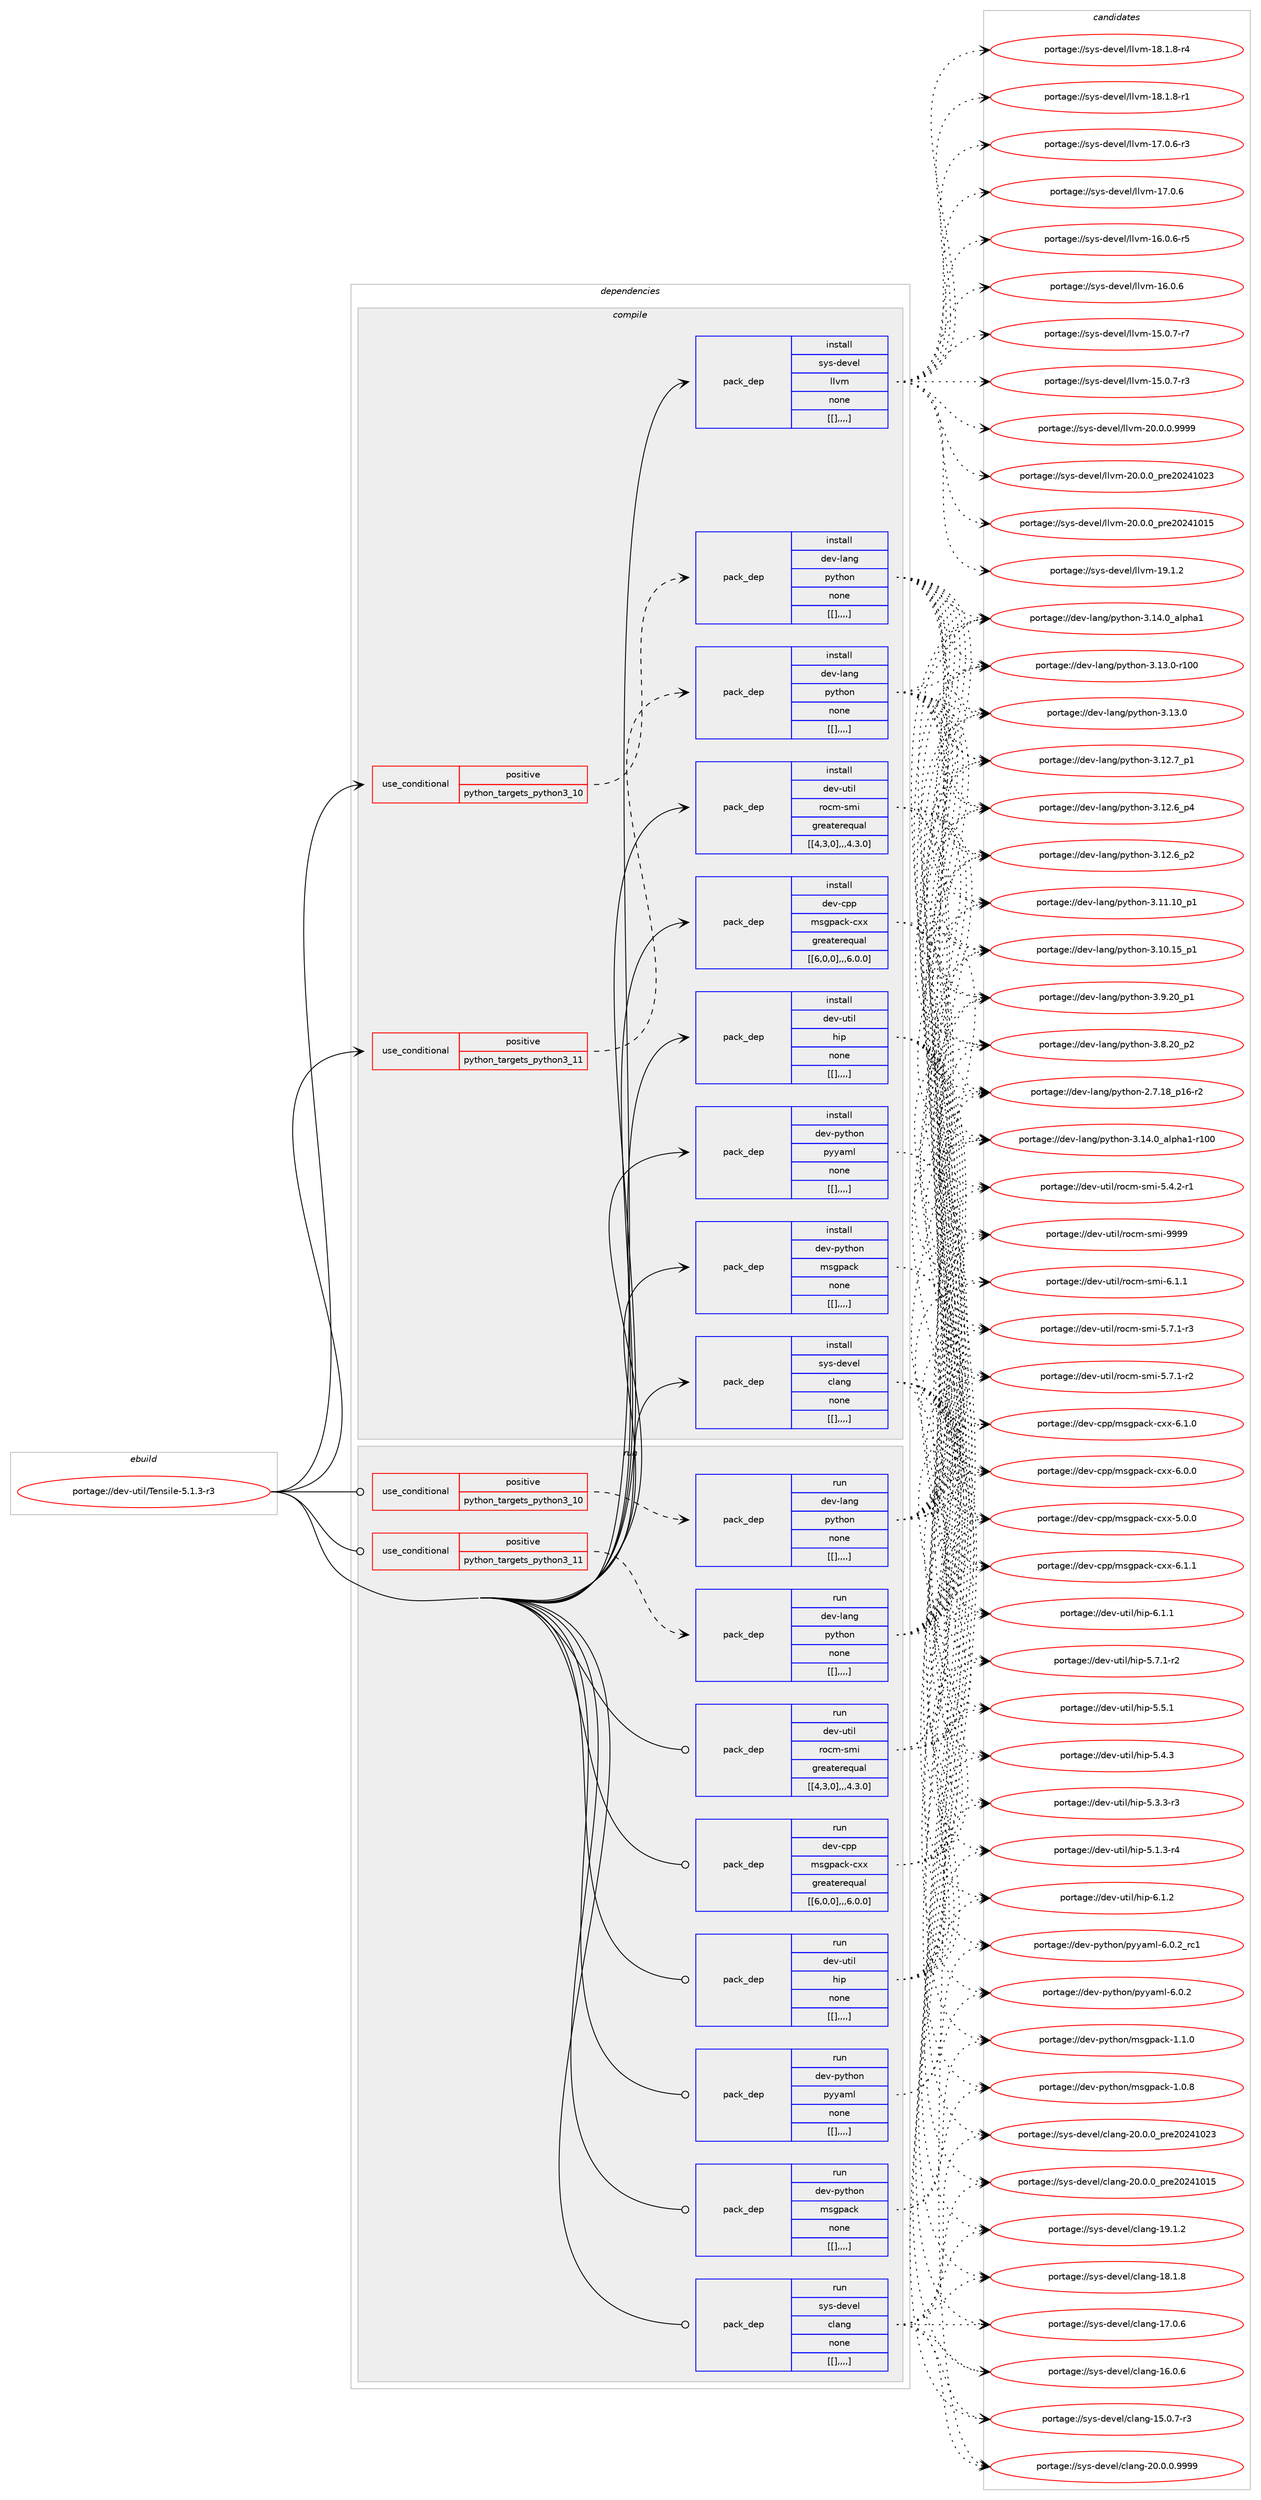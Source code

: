 digraph prolog {

# *************
# Graph options
# *************

newrank=true;
concentrate=true;
compound=true;
graph [rankdir=LR,fontname=Helvetica,fontsize=10,ranksep=1.5];#, ranksep=2.5, nodesep=0.2];
edge  [arrowhead=vee];
node  [fontname=Helvetica,fontsize=10];

# **********
# The ebuild
# **********

subgraph cluster_leftcol {
color=gray;
label=<<i>ebuild</i>>;
id [label="portage://dev-util/Tensile-5.1.3-r3", color=red, width=4, href="../dev-util/Tensile-5.1.3-r3.svg"];
}

# ****************
# The dependencies
# ****************

subgraph cluster_midcol {
color=gray;
label=<<i>dependencies</i>>;
subgraph cluster_compile {
fillcolor="#eeeeee";
style=filled;
label=<<i>compile</i>>;
subgraph cond64000 {
dependency222817 [label=<<TABLE BORDER="0" CELLBORDER="1" CELLSPACING="0" CELLPADDING="4"><TR><TD ROWSPAN="3" CELLPADDING="10">use_conditional</TD></TR><TR><TD>positive</TD></TR><TR><TD>python_targets_python3_10</TD></TR></TABLE>>, shape=none, color=red];
subgraph pack157314 {
dependency222820 [label=<<TABLE BORDER="0" CELLBORDER="1" CELLSPACING="0" CELLPADDING="4" WIDTH="220"><TR><TD ROWSPAN="6" CELLPADDING="30">pack_dep</TD></TR><TR><TD WIDTH="110">install</TD></TR><TR><TD>dev-lang</TD></TR><TR><TD>python</TD></TR><TR><TD>none</TD></TR><TR><TD>[[],,,,]</TD></TR></TABLE>>, shape=none, color=blue];
}
dependency222817:e -> dependency222820:w [weight=20,style="dashed",arrowhead="vee"];
}
id:e -> dependency222817:w [weight=20,style="solid",arrowhead="vee"];
subgraph cond64002 {
dependency222824 [label=<<TABLE BORDER="0" CELLBORDER="1" CELLSPACING="0" CELLPADDING="4"><TR><TD ROWSPAN="3" CELLPADDING="10">use_conditional</TD></TR><TR><TD>positive</TD></TR><TR><TD>python_targets_python3_11</TD></TR></TABLE>>, shape=none, color=red];
subgraph pack157319 {
dependency222827 [label=<<TABLE BORDER="0" CELLBORDER="1" CELLSPACING="0" CELLPADDING="4" WIDTH="220"><TR><TD ROWSPAN="6" CELLPADDING="30">pack_dep</TD></TR><TR><TD WIDTH="110">install</TD></TR><TR><TD>dev-lang</TD></TR><TR><TD>python</TD></TR><TR><TD>none</TD></TR><TR><TD>[[],,,,]</TD></TR></TABLE>>, shape=none, color=blue];
}
dependency222824:e -> dependency222827:w [weight=20,style="dashed",arrowhead="vee"];
}
id:e -> dependency222824:w [weight=20,style="solid",arrowhead="vee"];
subgraph pack157324 {
dependency222831 [label=<<TABLE BORDER="0" CELLBORDER="1" CELLSPACING="0" CELLPADDING="4" WIDTH="220"><TR><TD ROWSPAN="6" CELLPADDING="30">pack_dep</TD></TR><TR><TD WIDTH="110">install</TD></TR><TR><TD>dev-cpp</TD></TR><TR><TD>msgpack-cxx</TD></TR><TR><TD>greaterequal</TD></TR><TR><TD>[[6,0,0],,,6.0.0]</TD></TR></TABLE>>, shape=none, color=blue];
}
id:e -> dependency222831:w [weight=20,style="solid",arrowhead="vee"];
subgraph pack157326 {
dependency222835 [label=<<TABLE BORDER="0" CELLBORDER="1" CELLSPACING="0" CELLPADDING="4" WIDTH="220"><TR><TD ROWSPAN="6" CELLPADDING="30">pack_dep</TD></TR><TR><TD WIDTH="110">install</TD></TR><TR><TD>dev-python</TD></TR><TR><TD>msgpack</TD></TR><TR><TD>none</TD></TR><TR><TD>[[],,,,]</TD></TR></TABLE>>, shape=none, color=blue];
}
id:e -> dependency222835:w [weight=20,style="solid",arrowhead="vee"];
subgraph pack157330 {
dependency222839 [label=<<TABLE BORDER="0" CELLBORDER="1" CELLSPACING="0" CELLPADDING="4" WIDTH="220"><TR><TD ROWSPAN="6" CELLPADDING="30">pack_dep</TD></TR><TR><TD WIDTH="110">install</TD></TR><TR><TD>dev-python</TD></TR><TR><TD>pyyaml</TD></TR><TR><TD>none</TD></TR><TR><TD>[[],,,,]</TD></TR></TABLE>>, shape=none, color=blue];
}
id:e -> dependency222839:w [weight=20,style="solid",arrowhead="vee"];
subgraph pack157336 {
dependency222847 [label=<<TABLE BORDER="0" CELLBORDER="1" CELLSPACING="0" CELLPADDING="4" WIDTH="220"><TR><TD ROWSPAN="6" CELLPADDING="30">pack_dep</TD></TR><TR><TD WIDTH="110">install</TD></TR><TR><TD>dev-util</TD></TR><TR><TD>hip</TD></TR><TR><TD>none</TD></TR><TR><TD>[[],,,,]</TD></TR></TABLE>>, shape=none, color=blue];
}
id:e -> dependency222847:w [weight=20,style="solid",arrowhead="vee"];
subgraph pack157340 {
dependency222853 [label=<<TABLE BORDER="0" CELLBORDER="1" CELLSPACING="0" CELLPADDING="4" WIDTH="220"><TR><TD ROWSPAN="6" CELLPADDING="30">pack_dep</TD></TR><TR><TD WIDTH="110">install</TD></TR><TR><TD>dev-util</TD></TR><TR><TD>rocm-smi</TD></TR><TR><TD>greaterequal</TD></TR><TR><TD>[[4,3,0],,,4.3.0]</TD></TR></TABLE>>, shape=none, color=blue];
}
id:e -> dependency222853:w [weight=20,style="solid",arrowhead="vee"];
subgraph pack157345 {
dependency222860 [label=<<TABLE BORDER="0" CELLBORDER="1" CELLSPACING="0" CELLPADDING="4" WIDTH="220"><TR><TD ROWSPAN="6" CELLPADDING="30">pack_dep</TD></TR><TR><TD WIDTH="110">install</TD></TR><TR><TD>sys-devel</TD></TR><TR><TD>clang</TD></TR><TR><TD>none</TD></TR><TR><TD>[[],,,,]</TD></TR></TABLE>>, shape=none, color=blue];
}
id:e -> dependency222860:w [weight=20,style="solid",arrowhead="vee"];
subgraph pack157350 {
dependency222864 [label=<<TABLE BORDER="0" CELLBORDER="1" CELLSPACING="0" CELLPADDING="4" WIDTH="220"><TR><TD ROWSPAN="6" CELLPADDING="30">pack_dep</TD></TR><TR><TD WIDTH="110">install</TD></TR><TR><TD>sys-devel</TD></TR><TR><TD>llvm</TD></TR><TR><TD>none</TD></TR><TR><TD>[[],,,,]</TD></TR></TABLE>>, shape=none, color=blue];
}
id:e -> dependency222864:w [weight=20,style="solid",arrowhead="vee"];
}
subgraph cluster_compileandrun {
fillcolor="#eeeeee";
style=filled;
label=<<i>compile and run</i>>;
}
subgraph cluster_run {
fillcolor="#eeeeee";
style=filled;
label=<<i>run</i>>;
subgraph cond64010 {
dependency222870 [label=<<TABLE BORDER="0" CELLBORDER="1" CELLSPACING="0" CELLPADDING="4"><TR><TD ROWSPAN="3" CELLPADDING="10">use_conditional</TD></TR><TR><TD>positive</TD></TR><TR><TD>python_targets_python3_10</TD></TR></TABLE>>, shape=none, color=red];
subgraph pack157358 {
dependency222875 [label=<<TABLE BORDER="0" CELLBORDER="1" CELLSPACING="0" CELLPADDING="4" WIDTH="220"><TR><TD ROWSPAN="6" CELLPADDING="30">pack_dep</TD></TR><TR><TD WIDTH="110">run</TD></TR><TR><TD>dev-lang</TD></TR><TR><TD>python</TD></TR><TR><TD>none</TD></TR><TR><TD>[[],,,,]</TD></TR></TABLE>>, shape=none, color=blue];
}
dependency222870:e -> dependency222875:w [weight=20,style="dashed",arrowhead="vee"];
}
id:e -> dependency222870:w [weight=20,style="solid",arrowhead="odot"];
subgraph cond64012 {
dependency222878 [label=<<TABLE BORDER="0" CELLBORDER="1" CELLSPACING="0" CELLPADDING="4"><TR><TD ROWSPAN="3" CELLPADDING="10">use_conditional</TD></TR><TR><TD>positive</TD></TR><TR><TD>python_targets_python3_11</TD></TR></TABLE>>, shape=none, color=red];
subgraph pack157362 {
dependency222879 [label=<<TABLE BORDER="0" CELLBORDER="1" CELLSPACING="0" CELLPADDING="4" WIDTH="220"><TR><TD ROWSPAN="6" CELLPADDING="30">pack_dep</TD></TR><TR><TD WIDTH="110">run</TD></TR><TR><TD>dev-lang</TD></TR><TR><TD>python</TD></TR><TR><TD>none</TD></TR><TR><TD>[[],,,,]</TD></TR></TABLE>>, shape=none, color=blue];
}
dependency222878:e -> dependency222879:w [weight=20,style="dashed",arrowhead="vee"];
}
id:e -> dependency222878:w [weight=20,style="solid",arrowhead="odot"];
subgraph pack157364 {
dependency222882 [label=<<TABLE BORDER="0" CELLBORDER="1" CELLSPACING="0" CELLPADDING="4" WIDTH="220"><TR><TD ROWSPAN="6" CELLPADDING="30">pack_dep</TD></TR><TR><TD WIDTH="110">run</TD></TR><TR><TD>dev-cpp</TD></TR><TR><TD>msgpack-cxx</TD></TR><TR><TD>greaterequal</TD></TR><TR><TD>[[6,0,0],,,6.0.0]</TD></TR></TABLE>>, shape=none, color=blue];
}
id:e -> dependency222882:w [weight=20,style="solid",arrowhead="odot"];
subgraph pack157366 {
dependency222884 [label=<<TABLE BORDER="0" CELLBORDER="1" CELLSPACING="0" CELLPADDING="4" WIDTH="220"><TR><TD ROWSPAN="6" CELLPADDING="30">pack_dep</TD></TR><TR><TD WIDTH="110">run</TD></TR><TR><TD>dev-python</TD></TR><TR><TD>msgpack</TD></TR><TR><TD>none</TD></TR><TR><TD>[[],,,,]</TD></TR></TABLE>>, shape=none, color=blue];
}
id:e -> dependency222884:w [weight=20,style="solid",arrowhead="odot"];
subgraph pack157368 {
dependency222886 [label=<<TABLE BORDER="0" CELLBORDER="1" CELLSPACING="0" CELLPADDING="4" WIDTH="220"><TR><TD ROWSPAN="6" CELLPADDING="30">pack_dep</TD></TR><TR><TD WIDTH="110">run</TD></TR><TR><TD>dev-python</TD></TR><TR><TD>pyyaml</TD></TR><TR><TD>none</TD></TR><TR><TD>[[],,,,]</TD></TR></TABLE>>, shape=none, color=blue];
}
id:e -> dependency222886:w [weight=20,style="solid",arrowhead="odot"];
subgraph pack157370 {
dependency222887 [label=<<TABLE BORDER="0" CELLBORDER="1" CELLSPACING="0" CELLPADDING="4" WIDTH="220"><TR><TD ROWSPAN="6" CELLPADDING="30">pack_dep</TD></TR><TR><TD WIDTH="110">run</TD></TR><TR><TD>dev-util</TD></TR><TR><TD>hip</TD></TR><TR><TD>none</TD></TR><TR><TD>[[],,,,]</TD></TR></TABLE>>, shape=none, color=blue];
}
id:e -> dependency222887:w [weight=20,style="solid",arrowhead="odot"];
subgraph pack157371 {
dependency222889 [label=<<TABLE BORDER="0" CELLBORDER="1" CELLSPACING="0" CELLPADDING="4" WIDTH="220"><TR><TD ROWSPAN="6" CELLPADDING="30">pack_dep</TD></TR><TR><TD WIDTH="110">run</TD></TR><TR><TD>dev-util</TD></TR><TR><TD>rocm-smi</TD></TR><TR><TD>greaterequal</TD></TR><TR><TD>[[4,3,0],,,4.3.0]</TD></TR></TABLE>>, shape=none, color=blue];
}
id:e -> dependency222889:w [weight=20,style="solid",arrowhead="odot"];
subgraph pack157372 {
dependency222890 [label=<<TABLE BORDER="0" CELLBORDER="1" CELLSPACING="0" CELLPADDING="4" WIDTH="220"><TR><TD ROWSPAN="6" CELLPADDING="30">pack_dep</TD></TR><TR><TD WIDTH="110">run</TD></TR><TR><TD>sys-devel</TD></TR><TR><TD>clang</TD></TR><TR><TD>none</TD></TR><TR><TD>[[],,,,]</TD></TR></TABLE>>, shape=none, color=blue];
}
id:e -> dependency222890:w [weight=20,style="solid",arrowhead="odot"];
}
}

# **************
# The candidates
# **************

subgraph cluster_choices {
rank=same;
color=gray;
label=<<i>candidates</i>>;

subgraph choice157304 {
color=black;
nodesep=1;
choice100101118451089711010347112121116104111110455146495246489597108112104974945114494848 [label="portage://dev-lang/python-3.14.0_alpha1-r100", color=red, width=4,href="../dev-lang/python-3.14.0_alpha1-r100.svg"];
choice1001011184510897110103471121211161041111104551464952464895971081121049749 [label="portage://dev-lang/python-3.14.0_alpha1", color=red, width=4,href="../dev-lang/python-3.14.0_alpha1.svg"];
choice1001011184510897110103471121211161041111104551464951464845114494848 [label="portage://dev-lang/python-3.13.0-r100", color=red, width=4,href="../dev-lang/python-3.13.0-r100.svg"];
choice10010111845108971101034711212111610411111045514649514648 [label="portage://dev-lang/python-3.13.0", color=red, width=4,href="../dev-lang/python-3.13.0.svg"];
choice100101118451089711010347112121116104111110455146495046559511249 [label="portage://dev-lang/python-3.12.7_p1", color=red, width=4,href="../dev-lang/python-3.12.7_p1.svg"];
choice100101118451089711010347112121116104111110455146495046549511252 [label="portage://dev-lang/python-3.12.6_p4", color=red, width=4,href="../dev-lang/python-3.12.6_p4.svg"];
choice100101118451089711010347112121116104111110455146495046549511250 [label="portage://dev-lang/python-3.12.6_p2", color=red, width=4,href="../dev-lang/python-3.12.6_p2.svg"];
choice10010111845108971101034711212111610411111045514649494649489511249 [label="portage://dev-lang/python-3.11.10_p1", color=red, width=4,href="../dev-lang/python-3.11.10_p1.svg"];
choice10010111845108971101034711212111610411111045514649484649539511249 [label="portage://dev-lang/python-3.10.15_p1", color=red, width=4,href="../dev-lang/python-3.10.15_p1.svg"];
choice100101118451089711010347112121116104111110455146574650489511249 [label="portage://dev-lang/python-3.9.20_p1", color=red, width=4,href="../dev-lang/python-3.9.20_p1.svg"];
choice100101118451089711010347112121116104111110455146564650489511250 [label="portage://dev-lang/python-3.8.20_p2", color=red, width=4,href="../dev-lang/python-3.8.20_p2.svg"];
choice100101118451089711010347112121116104111110455046554649569511249544511450 [label="portage://dev-lang/python-2.7.18_p16-r2", color=red, width=4,href="../dev-lang/python-2.7.18_p16-r2.svg"];
dependency222820:e -> choice100101118451089711010347112121116104111110455146495246489597108112104974945114494848:w [style=dotted,weight="100"];
dependency222820:e -> choice1001011184510897110103471121211161041111104551464952464895971081121049749:w [style=dotted,weight="100"];
dependency222820:e -> choice1001011184510897110103471121211161041111104551464951464845114494848:w [style=dotted,weight="100"];
dependency222820:e -> choice10010111845108971101034711212111610411111045514649514648:w [style=dotted,weight="100"];
dependency222820:e -> choice100101118451089711010347112121116104111110455146495046559511249:w [style=dotted,weight="100"];
dependency222820:e -> choice100101118451089711010347112121116104111110455146495046549511252:w [style=dotted,weight="100"];
dependency222820:e -> choice100101118451089711010347112121116104111110455146495046549511250:w [style=dotted,weight="100"];
dependency222820:e -> choice10010111845108971101034711212111610411111045514649494649489511249:w [style=dotted,weight="100"];
dependency222820:e -> choice10010111845108971101034711212111610411111045514649484649539511249:w [style=dotted,weight="100"];
dependency222820:e -> choice100101118451089711010347112121116104111110455146574650489511249:w [style=dotted,weight="100"];
dependency222820:e -> choice100101118451089711010347112121116104111110455146564650489511250:w [style=dotted,weight="100"];
dependency222820:e -> choice100101118451089711010347112121116104111110455046554649569511249544511450:w [style=dotted,weight="100"];
}
subgraph choice157308 {
color=black;
nodesep=1;
choice100101118451089711010347112121116104111110455146495246489597108112104974945114494848 [label="portage://dev-lang/python-3.14.0_alpha1-r100", color=red, width=4,href="../dev-lang/python-3.14.0_alpha1-r100.svg"];
choice1001011184510897110103471121211161041111104551464952464895971081121049749 [label="portage://dev-lang/python-3.14.0_alpha1", color=red, width=4,href="../dev-lang/python-3.14.0_alpha1.svg"];
choice1001011184510897110103471121211161041111104551464951464845114494848 [label="portage://dev-lang/python-3.13.0-r100", color=red, width=4,href="../dev-lang/python-3.13.0-r100.svg"];
choice10010111845108971101034711212111610411111045514649514648 [label="portage://dev-lang/python-3.13.0", color=red, width=4,href="../dev-lang/python-3.13.0.svg"];
choice100101118451089711010347112121116104111110455146495046559511249 [label="portage://dev-lang/python-3.12.7_p1", color=red, width=4,href="../dev-lang/python-3.12.7_p1.svg"];
choice100101118451089711010347112121116104111110455146495046549511252 [label="portage://dev-lang/python-3.12.6_p4", color=red, width=4,href="../dev-lang/python-3.12.6_p4.svg"];
choice100101118451089711010347112121116104111110455146495046549511250 [label="portage://dev-lang/python-3.12.6_p2", color=red, width=4,href="../dev-lang/python-3.12.6_p2.svg"];
choice10010111845108971101034711212111610411111045514649494649489511249 [label="portage://dev-lang/python-3.11.10_p1", color=red, width=4,href="../dev-lang/python-3.11.10_p1.svg"];
choice10010111845108971101034711212111610411111045514649484649539511249 [label="portage://dev-lang/python-3.10.15_p1", color=red, width=4,href="../dev-lang/python-3.10.15_p1.svg"];
choice100101118451089711010347112121116104111110455146574650489511249 [label="portage://dev-lang/python-3.9.20_p1", color=red, width=4,href="../dev-lang/python-3.9.20_p1.svg"];
choice100101118451089711010347112121116104111110455146564650489511250 [label="portage://dev-lang/python-3.8.20_p2", color=red, width=4,href="../dev-lang/python-3.8.20_p2.svg"];
choice100101118451089711010347112121116104111110455046554649569511249544511450 [label="portage://dev-lang/python-2.7.18_p16-r2", color=red, width=4,href="../dev-lang/python-2.7.18_p16-r2.svg"];
dependency222827:e -> choice100101118451089711010347112121116104111110455146495246489597108112104974945114494848:w [style=dotted,weight="100"];
dependency222827:e -> choice1001011184510897110103471121211161041111104551464952464895971081121049749:w [style=dotted,weight="100"];
dependency222827:e -> choice1001011184510897110103471121211161041111104551464951464845114494848:w [style=dotted,weight="100"];
dependency222827:e -> choice10010111845108971101034711212111610411111045514649514648:w [style=dotted,weight="100"];
dependency222827:e -> choice100101118451089711010347112121116104111110455146495046559511249:w [style=dotted,weight="100"];
dependency222827:e -> choice100101118451089711010347112121116104111110455146495046549511252:w [style=dotted,weight="100"];
dependency222827:e -> choice100101118451089711010347112121116104111110455146495046549511250:w [style=dotted,weight="100"];
dependency222827:e -> choice10010111845108971101034711212111610411111045514649494649489511249:w [style=dotted,weight="100"];
dependency222827:e -> choice10010111845108971101034711212111610411111045514649484649539511249:w [style=dotted,weight="100"];
dependency222827:e -> choice100101118451089711010347112121116104111110455146574650489511249:w [style=dotted,weight="100"];
dependency222827:e -> choice100101118451089711010347112121116104111110455146564650489511250:w [style=dotted,weight="100"];
dependency222827:e -> choice100101118451089711010347112121116104111110455046554649569511249544511450:w [style=dotted,weight="100"];
}
subgraph choice157317 {
color=black;
nodesep=1;
choice10010111845991121124710911510311297991074599120120455446494649 [label="portage://dev-cpp/msgpack-cxx-6.1.1", color=red, width=4,href="../dev-cpp/msgpack-cxx-6.1.1.svg"];
choice10010111845991121124710911510311297991074599120120455446494648 [label="portage://dev-cpp/msgpack-cxx-6.1.0", color=red, width=4,href="../dev-cpp/msgpack-cxx-6.1.0.svg"];
choice10010111845991121124710911510311297991074599120120455446484648 [label="portage://dev-cpp/msgpack-cxx-6.0.0", color=red, width=4,href="../dev-cpp/msgpack-cxx-6.0.0.svg"];
choice10010111845991121124710911510311297991074599120120455346484648 [label="portage://dev-cpp/msgpack-cxx-5.0.0", color=red, width=4,href="../dev-cpp/msgpack-cxx-5.0.0.svg"];
dependency222831:e -> choice10010111845991121124710911510311297991074599120120455446494649:w [style=dotted,weight="100"];
dependency222831:e -> choice10010111845991121124710911510311297991074599120120455446494648:w [style=dotted,weight="100"];
dependency222831:e -> choice10010111845991121124710911510311297991074599120120455446484648:w [style=dotted,weight="100"];
dependency222831:e -> choice10010111845991121124710911510311297991074599120120455346484648:w [style=dotted,weight="100"];
}
subgraph choice157321 {
color=black;
nodesep=1;
choice10010111845112121116104111110471091151031129799107454946494648 [label="portage://dev-python/msgpack-1.1.0", color=red, width=4,href="../dev-python/msgpack-1.1.0.svg"];
choice10010111845112121116104111110471091151031129799107454946484656 [label="portage://dev-python/msgpack-1.0.8", color=red, width=4,href="../dev-python/msgpack-1.0.8.svg"];
dependency222835:e -> choice10010111845112121116104111110471091151031129799107454946494648:w [style=dotted,weight="100"];
dependency222835:e -> choice10010111845112121116104111110471091151031129799107454946484656:w [style=dotted,weight="100"];
}
subgraph choice157324 {
color=black;
nodesep=1;
choice100101118451121211161041111104711212112197109108455446484650951149949 [label="portage://dev-python/pyyaml-6.0.2_rc1", color=red, width=4,href="../dev-python/pyyaml-6.0.2_rc1.svg"];
choice100101118451121211161041111104711212112197109108455446484650 [label="portage://dev-python/pyyaml-6.0.2", color=red, width=4,href="../dev-python/pyyaml-6.0.2.svg"];
dependency222839:e -> choice100101118451121211161041111104711212112197109108455446484650951149949:w [style=dotted,weight="100"];
dependency222839:e -> choice100101118451121211161041111104711212112197109108455446484650:w [style=dotted,weight="100"];
}
subgraph choice157327 {
color=black;
nodesep=1;
choice1001011184511711610510847104105112455446494650 [label="portage://dev-util/hip-6.1.2", color=red, width=4,href="../dev-util/hip-6.1.2.svg"];
choice1001011184511711610510847104105112455446494649 [label="portage://dev-util/hip-6.1.1", color=red, width=4,href="../dev-util/hip-6.1.1.svg"];
choice10010111845117116105108471041051124553465546494511450 [label="portage://dev-util/hip-5.7.1-r2", color=red, width=4,href="../dev-util/hip-5.7.1-r2.svg"];
choice1001011184511711610510847104105112455346534649 [label="portage://dev-util/hip-5.5.1", color=red, width=4,href="../dev-util/hip-5.5.1.svg"];
choice1001011184511711610510847104105112455346524651 [label="portage://dev-util/hip-5.4.3", color=red, width=4,href="../dev-util/hip-5.4.3.svg"];
choice10010111845117116105108471041051124553465146514511451 [label="portage://dev-util/hip-5.3.3-r3", color=red, width=4,href="../dev-util/hip-5.3.3-r3.svg"];
choice10010111845117116105108471041051124553464946514511452 [label="portage://dev-util/hip-5.1.3-r4", color=red, width=4,href="../dev-util/hip-5.1.3-r4.svg"];
dependency222847:e -> choice1001011184511711610510847104105112455446494650:w [style=dotted,weight="100"];
dependency222847:e -> choice1001011184511711610510847104105112455446494649:w [style=dotted,weight="100"];
dependency222847:e -> choice10010111845117116105108471041051124553465546494511450:w [style=dotted,weight="100"];
dependency222847:e -> choice1001011184511711610510847104105112455346534649:w [style=dotted,weight="100"];
dependency222847:e -> choice1001011184511711610510847104105112455346524651:w [style=dotted,weight="100"];
dependency222847:e -> choice10010111845117116105108471041051124553465146514511451:w [style=dotted,weight="100"];
dependency222847:e -> choice10010111845117116105108471041051124553464946514511452:w [style=dotted,weight="100"];
}
subgraph choice157331 {
color=black;
nodesep=1;
choice100101118451171161051084711411199109451151091054557575757 [label="portage://dev-util/rocm-smi-9999", color=red, width=4,href="../dev-util/rocm-smi-9999.svg"];
choice10010111845117116105108471141119910945115109105455446494649 [label="portage://dev-util/rocm-smi-6.1.1", color=red, width=4,href="../dev-util/rocm-smi-6.1.1.svg"];
choice100101118451171161051084711411199109451151091054553465546494511451 [label="portage://dev-util/rocm-smi-5.7.1-r3", color=red, width=4,href="../dev-util/rocm-smi-5.7.1-r3.svg"];
choice100101118451171161051084711411199109451151091054553465546494511450 [label="portage://dev-util/rocm-smi-5.7.1-r2", color=red, width=4,href="../dev-util/rocm-smi-5.7.1-r2.svg"];
choice100101118451171161051084711411199109451151091054553465246504511449 [label="portage://dev-util/rocm-smi-5.4.2-r1", color=red, width=4,href="../dev-util/rocm-smi-5.4.2-r1.svg"];
dependency222853:e -> choice100101118451171161051084711411199109451151091054557575757:w [style=dotted,weight="100"];
dependency222853:e -> choice10010111845117116105108471141119910945115109105455446494649:w [style=dotted,weight="100"];
dependency222853:e -> choice100101118451171161051084711411199109451151091054553465546494511451:w [style=dotted,weight="100"];
dependency222853:e -> choice100101118451171161051084711411199109451151091054553465546494511450:w [style=dotted,weight="100"];
dependency222853:e -> choice100101118451171161051084711411199109451151091054553465246504511449:w [style=dotted,weight="100"];
}
subgraph choice157334 {
color=black;
nodesep=1;
choice11512111545100101118101108479910897110103455048464846484657575757 [label="portage://sys-devel/clang-20.0.0.9999", color=red, width=4,href="../sys-devel/clang-20.0.0.9999.svg"];
choice1151211154510010111810110847991089711010345504846484648951121141015048505249485051 [label="portage://sys-devel/clang-20.0.0_pre20241023", color=red, width=4,href="../sys-devel/clang-20.0.0_pre20241023.svg"];
choice1151211154510010111810110847991089711010345504846484648951121141015048505249484953 [label="portage://sys-devel/clang-20.0.0_pre20241015", color=red, width=4,href="../sys-devel/clang-20.0.0_pre20241015.svg"];
choice1151211154510010111810110847991089711010345495746494650 [label="portage://sys-devel/clang-19.1.2", color=red, width=4,href="../sys-devel/clang-19.1.2.svg"];
choice1151211154510010111810110847991089711010345495646494656 [label="portage://sys-devel/clang-18.1.8", color=red, width=4,href="../sys-devel/clang-18.1.8.svg"];
choice1151211154510010111810110847991089711010345495546484654 [label="portage://sys-devel/clang-17.0.6", color=red, width=4,href="../sys-devel/clang-17.0.6.svg"];
choice1151211154510010111810110847991089711010345495446484654 [label="portage://sys-devel/clang-16.0.6", color=red, width=4,href="../sys-devel/clang-16.0.6.svg"];
choice11512111545100101118101108479910897110103454953464846554511451 [label="portage://sys-devel/clang-15.0.7-r3", color=red, width=4,href="../sys-devel/clang-15.0.7-r3.svg"];
dependency222860:e -> choice11512111545100101118101108479910897110103455048464846484657575757:w [style=dotted,weight="100"];
dependency222860:e -> choice1151211154510010111810110847991089711010345504846484648951121141015048505249485051:w [style=dotted,weight="100"];
dependency222860:e -> choice1151211154510010111810110847991089711010345504846484648951121141015048505249484953:w [style=dotted,weight="100"];
dependency222860:e -> choice1151211154510010111810110847991089711010345495746494650:w [style=dotted,weight="100"];
dependency222860:e -> choice1151211154510010111810110847991089711010345495646494656:w [style=dotted,weight="100"];
dependency222860:e -> choice1151211154510010111810110847991089711010345495546484654:w [style=dotted,weight="100"];
dependency222860:e -> choice1151211154510010111810110847991089711010345495446484654:w [style=dotted,weight="100"];
dependency222860:e -> choice11512111545100101118101108479910897110103454953464846554511451:w [style=dotted,weight="100"];
}
subgraph choice157338 {
color=black;
nodesep=1;
choice1151211154510010111810110847108108118109455048464846484657575757 [label="portage://sys-devel/llvm-20.0.0.9999", color=red, width=4,href="../sys-devel/llvm-20.0.0.9999.svg"];
choice115121115451001011181011084710810811810945504846484648951121141015048505249485051 [label="portage://sys-devel/llvm-20.0.0_pre20241023", color=red, width=4,href="../sys-devel/llvm-20.0.0_pre20241023.svg"];
choice115121115451001011181011084710810811810945504846484648951121141015048505249484953 [label="portage://sys-devel/llvm-20.0.0_pre20241015", color=red, width=4,href="../sys-devel/llvm-20.0.0_pre20241015.svg"];
choice115121115451001011181011084710810811810945495746494650 [label="portage://sys-devel/llvm-19.1.2", color=red, width=4,href="../sys-devel/llvm-19.1.2.svg"];
choice1151211154510010111810110847108108118109454956464946564511452 [label="portage://sys-devel/llvm-18.1.8-r4", color=red, width=4,href="../sys-devel/llvm-18.1.8-r4.svg"];
choice1151211154510010111810110847108108118109454956464946564511449 [label="portage://sys-devel/llvm-18.1.8-r1", color=red, width=4,href="../sys-devel/llvm-18.1.8-r1.svg"];
choice1151211154510010111810110847108108118109454955464846544511451 [label="portage://sys-devel/llvm-17.0.6-r3", color=red, width=4,href="../sys-devel/llvm-17.0.6-r3.svg"];
choice115121115451001011181011084710810811810945495546484654 [label="portage://sys-devel/llvm-17.0.6", color=red, width=4,href="../sys-devel/llvm-17.0.6.svg"];
choice1151211154510010111810110847108108118109454954464846544511453 [label="portage://sys-devel/llvm-16.0.6-r5", color=red, width=4,href="../sys-devel/llvm-16.0.6-r5.svg"];
choice115121115451001011181011084710810811810945495446484654 [label="portage://sys-devel/llvm-16.0.6", color=red, width=4,href="../sys-devel/llvm-16.0.6.svg"];
choice1151211154510010111810110847108108118109454953464846554511455 [label="portage://sys-devel/llvm-15.0.7-r7", color=red, width=4,href="../sys-devel/llvm-15.0.7-r7.svg"];
choice1151211154510010111810110847108108118109454953464846554511451 [label="portage://sys-devel/llvm-15.0.7-r3", color=red, width=4,href="../sys-devel/llvm-15.0.7-r3.svg"];
dependency222864:e -> choice1151211154510010111810110847108108118109455048464846484657575757:w [style=dotted,weight="100"];
dependency222864:e -> choice115121115451001011181011084710810811810945504846484648951121141015048505249485051:w [style=dotted,weight="100"];
dependency222864:e -> choice115121115451001011181011084710810811810945504846484648951121141015048505249484953:w [style=dotted,weight="100"];
dependency222864:e -> choice115121115451001011181011084710810811810945495746494650:w [style=dotted,weight="100"];
dependency222864:e -> choice1151211154510010111810110847108108118109454956464946564511452:w [style=dotted,weight="100"];
dependency222864:e -> choice1151211154510010111810110847108108118109454956464946564511449:w [style=dotted,weight="100"];
dependency222864:e -> choice1151211154510010111810110847108108118109454955464846544511451:w [style=dotted,weight="100"];
dependency222864:e -> choice115121115451001011181011084710810811810945495546484654:w [style=dotted,weight="100"];
dependency222864:e -> choice1151211154510010111810110847108108118109454954464846544511453:w [style=dotted,weight="100"];
dependency222864:e -> choice115121115451001011181011084710810811810945495446484654:w [style=dotted,weight="100"];
dependency222864:e -> choice1151211154510010111810110847108108118109454953464846554511455:w [style=dotted,weight="100"];
dependency222864:e -> choice1151211154510010111810110847108108118109454953464846554511451:w [style=dotted,weight="100"];
}
subgraph choice157342 {
color=black;
nodesep=1;
choice100101118451089711010347112121116104111110455146495246489597108112104974945114494848 [label="portage://dev-lang/python-3.14.0_alpha1-r100", color=red, width=4,href="../dev-lang/python-3.14.0_alpha1-r100.svg"];
choice1001011184510897110103471121211161041111104551464952464895971081121049749 [label="portage://dev-lang/python-3.14.0_alpha1", color=red, width=4,href="../dev-lang/python-3.14.0_alpha1.svg"];
choice1001011184510897110103471121211161041111104551464951464845114494848 [label="portage://dev-lang/python-3.13.0-r100", color=red, width=4,href="../dev-lang/python-3.13.0-r100.svg"];
choice10010111845108971101034711212111610411111045514649514648 [label="portage://dev-lang/python-3.13.0", color=red, width=4,href="../dev-lang/python-3.13.0.svg"];
choice100101118451089711010347112121116104111110455146495046559511249 [label="portage://dev-lang/python-3.12.7_p1", color=red, width=4,href="../dev-lang/python-3.12.7_p1.svg"];
choice100101118451089711010347112121116104111110455146495046549511252 [label="portage://dev-lang/python-3.12.6_p4", color=red, width=4,href="../dev-lang/python-3.12.6_p4.svg"];
choice100101118451089711010347112121116104111110455146495046549511250 [label="portage://dev-lang/python-3.12.6_p2", color=red, width=4,href="../dev-lang/python-3.12.6_p2.svg"];
choice10010111845108971101034711212111610411111045514649494649489511249 [label="portage://dev-lang/python-3.11.10_p1", color=red, width=4,href="../dev-lang/python-3.11.10_p1.svg"];
choice10010111845108971101034711212111610411111045514649484649539511249 [label="portage://dev-lang/python-3.10.15_p1", color=red, width=4,href="../dev-lang/python-3.10.15_p1.svg"];
choice100101118451089711010347112121116104111110455146574650489511249 [label="portage://dev-lang/python-3.9.20_p1", color=red, width=4,href="../dev-lang/python-3.9.20_p1.svg"];
choice100101118451089711010347112121116104111110455146564650489511250 [label="portage://dev-lang/python-3.8.20_p2", color=red, width=4,href="../dev-lang/python-3.8.20_p2.svg"];
choice100101118451089711010347112121116104111110455046554649569511249544511450 [label="portage://dev-lang/python-2.7.18_p16-r2", color=red, width=4,href="../dev-lang/python-2.7.18_p16-r2.svg"];
dependency222875:e -> choice100101118451089711010347112121116104111110455146495246489597108112104974945114494848:w [style=dotted,weight="100"];
dependency222875:e -> choice1001011184510897110103471121211161041111104551464952464895971081121049749:w [style=dotted,weight="100"];
dependency222875:e -> choice1001011184510897110103471121211161041111104551464951464845114494848:w [style=dotted,weight="100"];
dependency222875:e -> choice10010111845108971101034711212111610411111045514649514648:w [style=dotted,weight="100"];
dependency222875:e -> choice100101118451089711010347112121116104111110455146495046559511249:w [style=dotted,weight="100"];
dependency222875:e -> choice100101118451089711010347112121116104111110455146495046549511252:w [style=dotted,weight="100"];
dependency222875:e -> choice100101118451089711010347112121116104111110455146495046549511250:w [style=dotted,weight="100"];
dependency222875:e -> choice10010111845108971101034711212111610411111045514649494649489511249:w [style=dotted,weight="100"];
dependency222875:e -> choice10010111845108971101034711212111610411111045514649484649539511249:w [style=dotted,weight="100"];
dependency222875:e -> choice100101118451089711010347112121116104111110455146574650489511249:w [style=dotted,weight="100"];
dependency222875:e -> choice100101118451089711010347112121116104111110455146564650489511250:w [style=dotted,weight="100"];
dependency222875:e -> choice100101118451089711010347112121116104111110455046554649569511249544511450:w [style=dotted,weight="100"];
}
subgraph choice157353 {
color=black;
nodesep=1;
choice100101118451089711010347112121116104111110455146495246489597108112104974945114494848 [label="portage://dev-lang/python-3.14.0_alpha1-r100", color=red, width=4,href="../dev-lang/python-3.14.0_alpha1-r100.svg"];
choice1001011184510897110103471121211161041111104551464952464895971081121049749 [label="portage://dev-lang/python-3.14.0_alpha1", color=red, width=4,href="../dev-lang/python-3.14.0_alpha1.svg"];
choice1001011184510897110103471121211161041111104551464951464845114494848 [label="portage://dev-lang/python-3.13.0-r100", color=red, width=4,href="../dev-lang/python-3.13.0-r100.svg"];
choice10010111845108971101034711212111610411111045514649514648 [label="portage://dev-lang/python-3.13.0", color=red, width=4,href="../dev-lang/python-3.13.0.svg"];
choice100101118451089711010347112121116104111110455146495046559511249 [label="portage://dev-lang/python-3.12.7_p1", color=red, width=4,href="../dev-lang/python-3.12.7_p1.svg"];
choice100101118451089711010347112121116104111110455146495046549511252 [label="portage://dev-lang/python-3.12.6_p4", color=red, width=4,href="../dev-lang/python-3.12.6_p4.svg"];
choice100101118451089711010347112121116104111110455146495046549511250 [label="portage://dev-lang/python-3.12.6_p2", color=red, width=4,href="../dev-lang/python-3.12.6_p2.svg"];
choice10010111845108971101034711212111610411111045514649494649489511249 [label="portage://dev-lang/python-3.11.10_p1", color=red, width=4,href="../dev-lang/python-3.11.10_p1.svg"];
choice10010111845108971101034711212111610411111045514649484649539511249 [label="portage://dev-lang/python-3.10.15_p1", color=red, width=4,href="../dev-lang/python-3.10.15_p1.svg"];
choice100101118451089711010347112121116104111110455146574650489511249 [label="portage://dev-lang/python-3.9.20_p1", color=red, width=4,href="../dev-lang/python-3.9.20_p1.svg"];
choice100101118451089711010347112121116104111110455146564650489511250 [label="portage://dev-lang/python-3.8.20_p2", color=red, width=4,href="../dev-lang/python-3.8.20_p2.svg"];
choice100101118451089711010347112121116104111110455046554649569511249544511450 [label="portage://dev-lang/python-2.7.18_p16-r2", color=red, width=4,href="../dev-lang/python-2.7.18_p16-r2.svg"];
dependency222879:e -> choice100101118451089711010347112121116104111110455146495246489597108112104974945114494848:w [style=dotted,weight="100"];
dependency222879:e -> choice1001011184510897110103471121211161041111104551464952464895971081121049749:w [style=dotted,weight="100"];
dependency222879:e -> choice1001011184510897110103471121211161041111104551464951464845114494848:w [style=dotted,weight="100"];
dependency222879:e -> choice10010111845108971101034711212111610411111045514649514648:w [style=dotted,weight="100"];
dependency222879:e -> choice100101118451089711010347112121116104111110455146495046559511249:w [style=dotted,weight="100"];
dependency222879:e -> choice100101118451089711010347112121116104111110455146495046549511252:w [style=dotted,weight="100"];
dependency222879:e -> choice100101118451089711010347112121116104111110455146495046549511250:w [style=dotted,weight="100"];
dependency222879:e -> choice10010111845108971101034711212111610411111045514649494649489511249:w [style=dotted,weight="100"];
dependency222879:e -> choice10010111845108971101034711212111610411111045514649484649539511249:w [style=dotted,weight="100"];
dependency222879:e -> choice100101118451089711010347112121116104111110455146574650489511249:w [style=dotted,weight="100"];
dependency222879:e -> choice100101118451089711010347112121116104111110455146564650489511250:w [style=dotted,weight="100"];
dependency222879:e -> choice100101118451089711010347112121116104111110455046554649569511249544511450:w [style=dotted,weight="100"];
}
subgraph choice157362 {
color=black;
nodesep=1;
choice10010111845991121124710911510311297991074599120120455446494649 [label="portage://dev-cpp/msgpack-cxx-6.1.1", color=red, width=4,href="../dev-cpp/msgpack-cxx-6.1.1.svg"];
choice10010111845991121124710911510311297991074599120120455446494648 [label="portage://dev-cpp/msgpack-cxx-6.1.0", color=red, width=4,href="../dev-cpp/msgpack-cxx-6.1.0.svg"];
choice10010111845991121124710911510311297991074599120120455446484648 [label="portage://dev-cpp/msgpack-cxx-6.0.0", color=red, width=4,href="../dev-cpp/msgpack-cxx-6.0.0.svg"];
choice10010111845991121124710911510311297991074599120120455346484648 [label="portage://dev-cpp/msgpack-cxx-5.0.0", color=red, width=4,href="../dev-cpp/msgpack-cxx-5.0.0.svg"];
dependency222882:e -> choice10010111845991121124710911510311297991074599120120455446494649:w [style=dotted,weight="100"];
dependency222882:e -> choice10010111845991121124710911510311297991074599120120455446494648:w [style=dotted,weight="100"];
dependency222882:e -> choice10010111845991121124710911510311297991074599120120455446484648:w [style=dotted,weight="100"];
dependency222882:e -> choice10010111845991121124710911510311297991074599120120455346484648:w [style=dotted,weight="100"];
}
subgraph choice157369 {
color=black;
nodesep=1;
choice10010111845112121116104111110471091151031129799107454946494648 [label="portage://dev-python/msgpack-1.1.0", color=red, width=4,href="../dev-python/msgpack-1.1.0.svg"];
choice10010111845112121116104111110471091151031129799107454946484656 [label="portage://dev-python/msgpack-1.0.8", color=red, width=4,href="../dev-python/msgpack-1.0.8.svg"];
dependency222884:e -> choice10010111845112121116104111110471091151031129799107454946494648:w [style=dotted,weight="100"];
dependency222884:e -> choice10010111845112121116104111110471091151031129799107454946484656:w [style=dotted,weight="100"];
}
subgraph choice157371 {
color=black;
nodesep=1;
choice100101118451121211161041111104711212112197109108455446484650951149949 [label="portage://dev-python/pyyaml-6.0.2_rc1", color=red, width=4,href="../dev-python/pyyaml-6.0.2_rc1.svg"];
choice100101118451121211161041111104711212112197109108455446484650 [label="portage://dev-python/pyyaml-6.0.2", color=red, width=4,href="../dev-python/pyyaml-6.0.2.svg"];
dependency222886:e -> choice100101118451121211161041111104711212112197109108455446484650951149949:w [style=dotted,weight="100"];
dependency222886:e -> choice100101118451121211161041111104711212112197109108455446484650:w [style=dotted,weight="100"];
}
subgraph choice157373 {
color=black;
nodesep=1;
choice1001011184511711610510847104105112455446494650 [label="portage://dev-util/hip-6.1.2", color=red, width=4,href="../dev-util/hip-6.1.2.svg"];
choice1001011184511711610510847104105112455446494649 [label="portage://dev-util/hip-6.1.1", color=red, width=4,href="../dev-util/hip-6.1.1.svg"];
choice10010111845117116105108471041051124553465546494511450 [label="portage://dev-util/hip-5.7.1-r2", color=red, width=4,href="../dev-util/hip-5.7.1-r2.svg"];
choice1001011184511711610510847104105112455346534649 [label="portage://dev-util/hip-5.5.1", color=red, width=4,href="../dev-util/hip-5.5.1.svg"];
choice1001011184511711610510847104105112455346524651 [label="portage://dev-util/hip-5.4.3", color=red, width=4,href="../dev-util/hip-5.4.3.svg"];
choice10010111845117116105108471041051124553465146514511451 [label="portage://dev-util/hip-5.3.3-r3", color=red, width=4,href="../dev-util/hip-5.3.3-r3.svg"];
choice10010111845117116105108471041051124553464946514511452 [label="portage://dev-util/hip-5.1.3-r4", color=red, width=4,href="../dev-util/hip-5.1.3-r4.svg"];
dependency222887:e -> choice1001011184511711610510847104105112455446494650:w [style=dotted,weight="100"];
dependency222887:e -> choice1001011184511711610510847104105112455446494649:w [style=dotted,weight="100"];
dependency222887:e -> choice10010111845117116105108471041051124553465546494511450:w [style=dotted,weight="100"];
dependency222887:e -> choice1001011184511711610510847104105112455346534649:w [style=dotted,weight="100"];
dependency222887:e -> choice1001011184511711610510847104105112455346524651:w [style=dotted,weight="100"];
dependency222887:e -> choice10010111845117116105108471041051124553465146514511451:w [style=dotted,weight="100"];
dependency222887:e -> choice10010111845117116105108471041051124553464946514511452:w [style=dotted,weight="100"];
}
subgraph choice157378 {
color=black;
nodesep=1;
choice100101118451171161051084711411199109451151091054557575757 [label="portage://dev-util/rocm-smi-9999", color=red, width=4,href="../dev-util/rocm-smi-9999.svg"];
choice10010111845117116105108471141119910945115109105455446494649 [label="portage://dev-util/rocm-smi-6.1.1", color=red, width=4,href="../dev-util/rocm-smi-6.1.1.svg"];
choice100101118451171161051084711411199109451151091054553465546494511451 [label="portage://dev-util/rocm-smi-5.7.1-r3", color=red, width=4,href="../dev-util/rocm-smi-5.7.1-r3.svg"];
choice100101118451171161051084711411199109451151091054553465546494511450 [label="portage://dev-util/rocm-smi-5.7.1-r2", color=red, width=4,href="../dev-util/rocm-smi-5.7.1-r2.svg"];
choice100101118451171161051084711411199109451151091054553465246504511449 [label="portage://dev-util/rocm-smi-5.4.2-r1", color=red, width=4,href="../dev-util/rocm-smi-5.4.2-r1.svg"];
dependency222889:e -> choice100101118451171161051084711411199109451151091054557575757:w [style=dotted,weight="100"];
dependency222889:e -> choice10010111845117116105108471141119910945115109105455446494649:w [style=dotted,weight="100"];
dependency222889:e -> choice100101118451171161051084711411199109451151091054553465546494511451:w [style=dotted,weight="100"];
dependency222889:e -> choice100101118451171161051084711411199109451151091054553465546494511450:w [style=dotted,weight="100"];
dependency222889:e -> choice100101118451171161051084711411199109451151091054553465246504511449:w [style=dotted,weight="100"];
}
subgraph choice157383 {
color=black;
nodesep=1;
choice11512111545100101118101108479910897110103455048464846484657575757 [label="portage://sys-devel/clang-20.0.0.9999", color=red, width=4,href="../sys-devel/clang-20.0.0.9999.svg"];
choice1151211154510010111810110847991089711010345504846484648951121141015048505249485051 [label="portage://sys-devel/clang-20.0.0_pre20241023", color=red, width=4,href="../sys-devel/clang-20.0.0_pre20241023.svg"];
choice1151211154510010111810110847991089711010345504846484648951121141015048505249484953 [label="portage://sys-devel/clang-20.0.0_pre20241015", color=red, width=4,href="../sys-devel/clang-20.0.0_pre20241015.svg"];
choice1151211154510010111810110847991089711010345495746494650 [label="portage://sys-devel/clang-19.1.2", color=red, width=4,href="../sys-devel/clang-19.1.2.svg"];
choice1151211154510010111810110847991089711010345495646494656 [label="portage://sys-devel/clang-18.1.8", color=red, width=4,href="../sys-devel/clang-18.1.8.svg"];
choice1151211154510010111810110847991089711010345495546484654 [label="portage://sys-devel/clang-17.0.6", color=red, width=4,href="../sys-devel/clang-17.0.6.svg"];
choice1151211154510010111810110847991089711010345495446484654 [label="portage://sys-devel/clang-16.0.6", color=red, width=4,href="../sys-devel/clang-16.0.6.svg"];
choice11512111545100101118101108479910897110103454953464846554511451 [label="portage://sys-devel/clang-15.0.7-r3", color=red, width=4,href="../sys-devel/clang-15.0.7-r3.svg"];
dependency222890:e -> choice11512111545100101118101108479910897110103455048464846484657575757:w [style=dotted,weight="100"];
dependency222890:e -> choice1151211154510010111810110847991089711010345504846484648951121141015048505249485051:w [style=dotted,weight="100"];
dependency222890:e -> choice1151211154510010111810110847991089711010345504846484648951121141015048505249484953:w [style=dotted,weight="100"];
dependency222890:e -> choice1151211154510010111810110847991089711010345495746494650:w [style=dotted,weight="100"];
dependency222890:e -> choice1151211154510010111810110847991089711010345495646494656:w [style=dotted,weight="100"];
dependency222890:e -> choice1151211154510010111810110847991089711010345495546484654:w [style=dotted,weight="100"];
dependency222890:e -> choice1151211154510010111810110847991089711010345495446484654:w [style=dotted,weight="100"];
dependency222890:e -> choice11512111545100101118101108479910897110103454953464846554511451:w [style=dotted,weight="100"];
}
}

}
